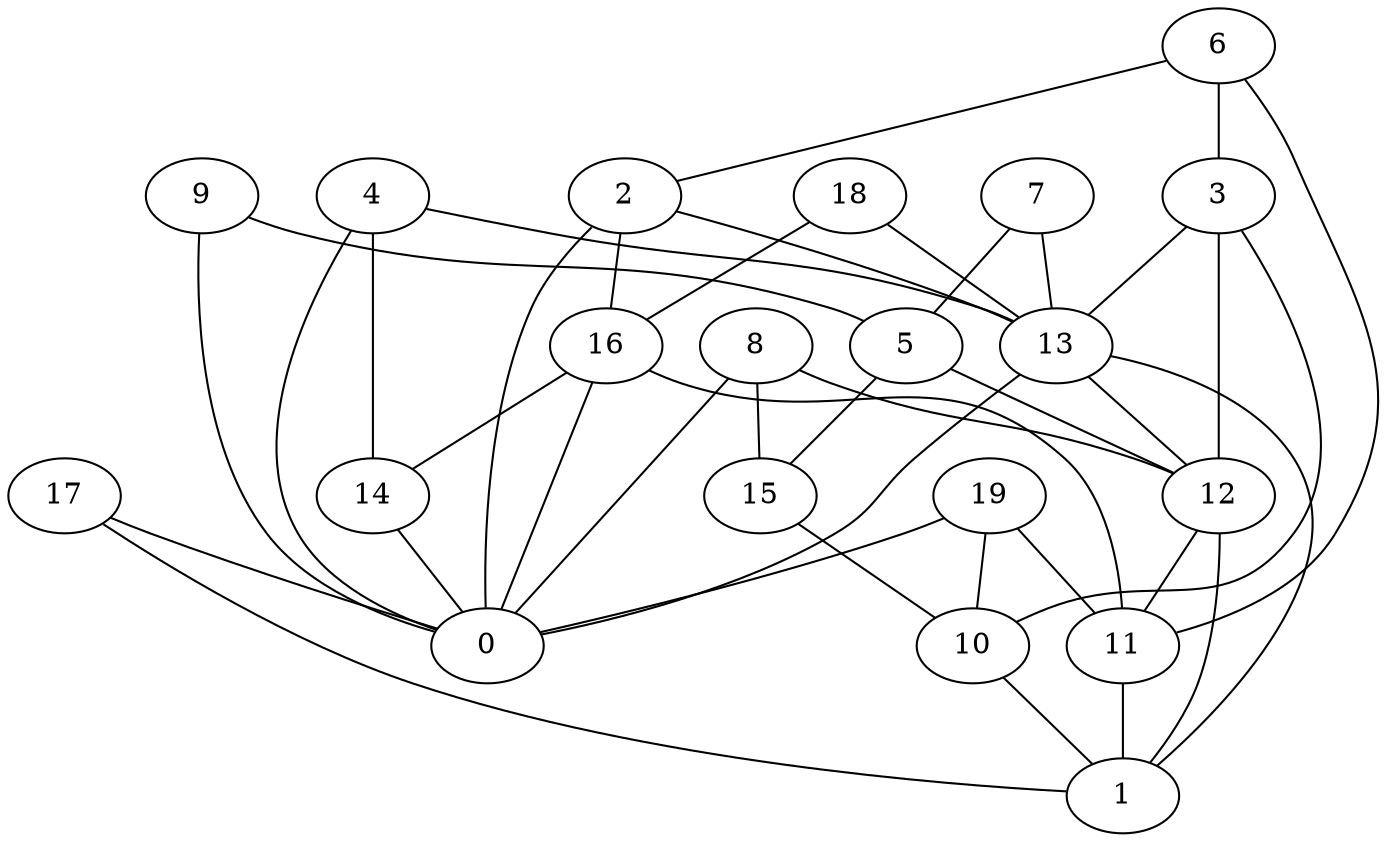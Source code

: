 digraph GG_graph {

subgraph G_graph {
edge [color = black]
"2" -> "16" [dir = none]
"2" -> "13" [dir = none]
"5" -> "12" [dir = none]
"10" -> "1" [dir = none]
"15" -> "10" [dir = none]
"13" -> "1" [dir = none]
"13" -> "12" [dir = none]
"13" -> "0" [dir = none]
"9" -> "0" [dir = none]
"3" -> "13" [dir = none]
"18" -> "13" [dir = none]
"11" -> "1" [dir = none]
"8" -> "0" [dir = none]
"7" -> "13" [dir = none]
"17" -> "0" [dir = none]
"14" -> "0" [dir = none]
"4" -> "14" [dir = none]
"6" -> "2" [dir = none]
"19" -> "11" [dir = none]
"8" -> "12" [dir = none]
"19" -> "10" [dir = none]
"6" -> "11" [dir = none]
"4" -> "13" [dir = none]
"3" -> "12" [dir = none]
"12" -> "11" [dir = none]
"9" -> "5" [dir = none]
"4" -> "0" [dir = none]
"2" -> "0" [dir = none]
"12" -> "1" [dir = none]
"17" -> "1" [dir = none]
"5" -> "15" [dir = none]
"16" -> "14" [dir = none]
"18" -> "16" [dir = none]
"16" -> "0" [dir = none]
"7" -> "5" [dir = none]
"3" -> "10" [dir = none]
"6" -> "3" [dir = none]
"8" -> "15" [dir = none]
"19" -> "0" [dir = none]
"16" -> "11" [dir = none]
}

}
